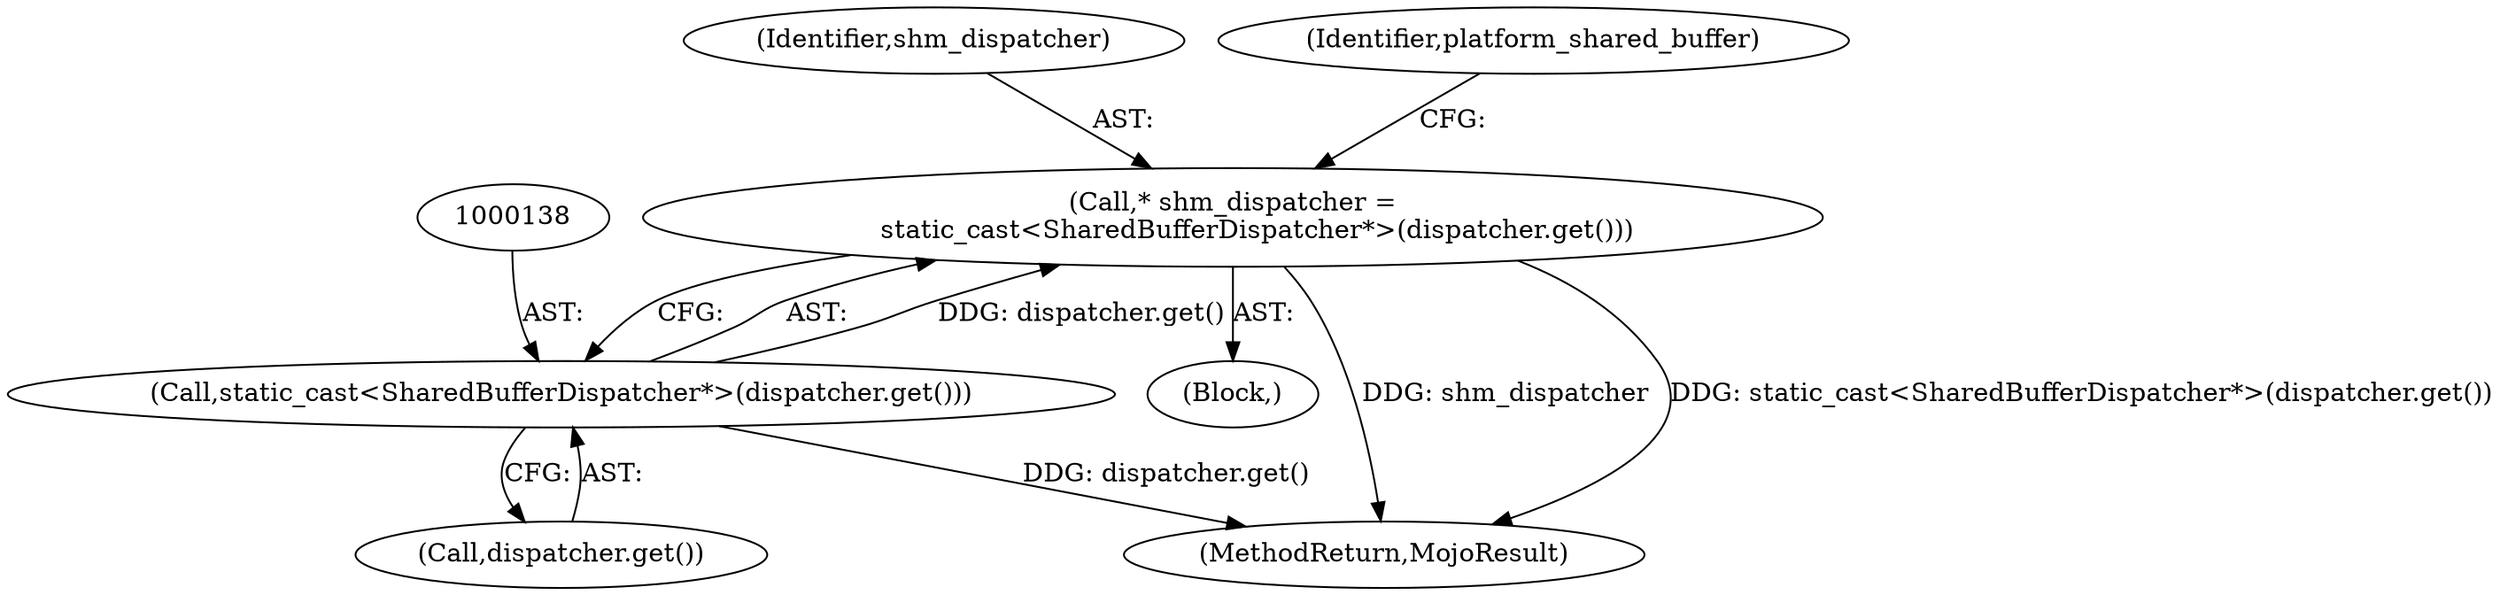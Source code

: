 digraph "0_Chrome_673ce95d481ea9368c4d4d43ac756ba1d6d9e608_31@pointer" {
"1000135" [label="(Call,* shm_dispatcher =\n      static_cast<SharedBufferDispatcher*>(dispatcher.get()))"];
"1000137" [label="(Call,static_cast<SharedBufferDispatcher*>(dispatcher.get()))"];
"1000135" [label="(Call,* shm_dispatcher =\n      static_cast<SharedBufferDispatcher*>(dispatcher.get()))"];
"1000106" [label="(Block,)"];
"1000136" [label="(Identifier,shm_dispatcher)"];
"1000187" [label="(MethodReturn,MojoResult)"];
"1000142" [label="(Identifier,platform_shared_buffer)"];
"1000139" [label="(Call,dispatcher.get())"];
"1000137" [label="(Call,static_cast<SharedBufferDispatcher*>(dispatcher.get()))"];
"1000135" -> "1000106"  [label="AST: "];
"1000135" -> "1000137"  [label="CFG: "];
"1000136" -> "1000135"  [label="AST: "];
"1000137" -> "1000135"  [label="AST: "];
"1000142" -> "1000135"  [label="CFG: "];
"1000135" -> "1000187"  [label="DDG: shm_dispatcher"];
"1000135" -> "1000187"  [label="DDG: static_cast<SharedBufferDispatcher*>(dispatcher.get())"];
"1000137" -> "1000135"  [label="DDG: dispatcher.get()"];
"1000137" -> "1000139"  [label="CFG: "];
"1000138" -> "1000137"  [label="AST: "];
"1000139" -> "1000137"  [label="AST: "];
"1000137" -> "1000187"  [label="DDG: dispatcher.get()"];
}
